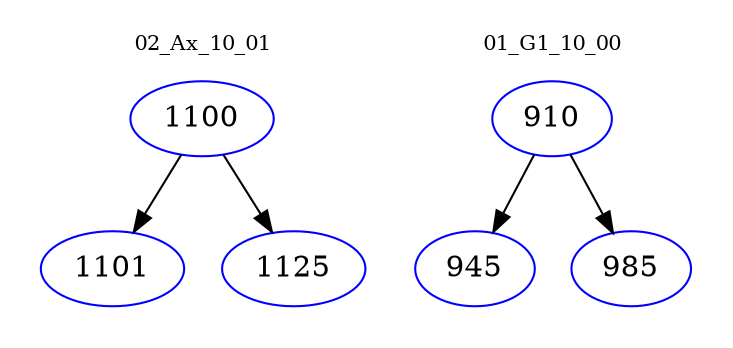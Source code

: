 digraph{
subgraph cluster_0 {
color = white
label = "02_Ax_10_01";
fontsize=10;
T0_1100 [label="1100", color="blue"]
T0_1100 -> T0_1101 [color="black"]
T0_1101 [label="1101", color="blue"]
T0_1100 -> T0_1125 [color="black"]
T0_1125 [label="1125", color="blue"]
}
subgraph cluster_1 {
color = white
label = "01_G1_10_00";
fontsize=10;
T1_910 [label="910", color="blue"]
T1_910 -> T1_945 [color="black"]
T1_945 [label="945", color="blue"]
T1_910 -> T1_985 [color="black"]
T1_985 [label="985", color="blue"]
}
}
